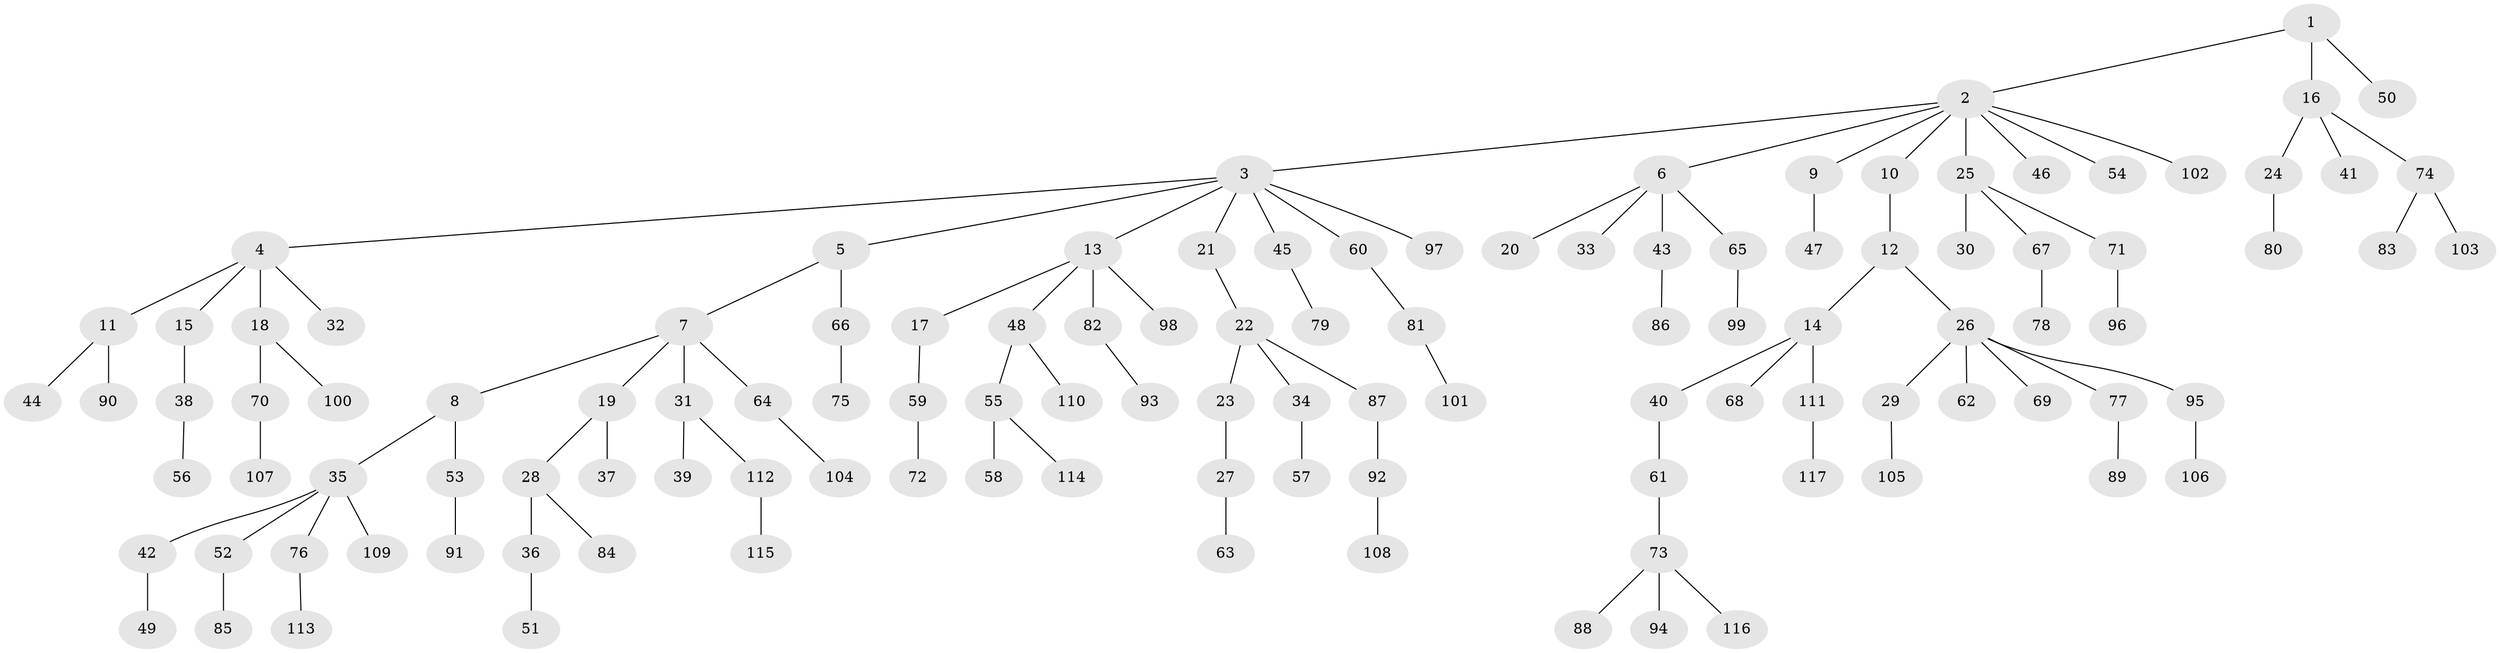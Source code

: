 // coarse degree distribution, {10: 0.0136986301369863, 8: 0.0136986301369863, 4: 0.0821917808219178, 3: 0.0821917808219178, 5: 0.0273972602739726, 1: 0.6027397260273972, 2: 0.1643835616438356, 6: 0.0136986301369863}
// Generated by graph-tools (version 1.1) at 2025/42/03/06/25 10:42:04]
// undirected, 117 vertices, 116 edges
graph export_dot {
graph [start="1"]
  node [color=gray90,style=filled];
  1;
  2;
  3;
  4;
  5;
  6;
  7;
  8;
  9;
  10;
  11;
  12;
  13;
  14;
  15;
  16;
  17;
  18;
  19;
  20;
  21;
  22;
  23;
  24;
  25;
  26;
  27;
  28;
  29;
  30;
  31;
  32;
  33;
  34;
  35;
  36;
  37;
  38;
  39;
  40;
  41;
  42;
  43;
  44;
  45;
  46;
  47;
  48;
  49;
  50;
  51;
  52;
  53;
  54;
  55;
  56;
  57;
  58;
  59;
  60;
  61;
  62;
  63;
  64;
  65;
  66;
  67;
  68;
  69;
  70;
  71;
  72;
  73;
  74;
  75;
  76;
  77;
  78;
  79;
  80;
  81;
  82;
  83;
  84;
  85;
  86;
  87;
  88;
  89;
  90;
  91;
  92;
  93;
  94;
  95;
  96;
  97;
  98;
  99;
  100;
  101;
  102;
  103;
  104;
  105;
  106;
  107;
  108;
  109;
  110;
  111;
  112;
  113;
  114;
  115;
  116;
  117;
  1 -- 2;
  1 -- 16;
  1 -- 50;
  2 -- 3;
  2 -- 6;
  2 -- 9;
  2 -- 10;
  2 -- 25;
  2 -- 46;
  2 -- 54;
  2 -- 102;
  3 -- 4;
  3 -- 5;
  3 -- 13;
  3 -- 21;
  3 -- 45;
  3 -- 60;
  3 -- 97;
  4 -- 11;
  4 -- 15;
  4 -- 18;
  4 -- 32;
  5 -- 7;
  5 -- 66;
  6 -- 20;
  6 -- 33;
  6 -- 43;
  6 -- 65;
  7 -- 8;
  7 -- 19;
  7 -- 31;
  7 -- 64;
  8 -- 35;
  8 -- 53;
  9 -- 47;
  10 -- 12;
  11 -- 44;
  11 -- 90;
  12 -- 14;
  12 -- 26;
  13 -- 17;
  13 -- 48;
  13 -- 82;
  13 -- 98;
  14 -- 40;
  14 -- 68;
  14 -- 111;
  15 -- 38;
  16 -- 24;
  16 -- 41;
  16 -- 74;
  17 -- 59;
  18 -- 70;
  18 -- 100;
  19 -- 28;
  19 -- 37;
  21 -- 22;
  22 -- 23;
  22 -- 34;
  22 -- 87;
  23 -- 27;
  24 -- 80;
  25 -- 30;
  25 -- 67;
  25 -- 71;
  26 -- 29;
  26 -- 62;
  26 -- 69;
  26 -- 77;
  26 -- 95;
  27 -- 63;
  28 -- 36;
  28 -- 84;
  29 -- 105;
  31 -- 39;
  31 -- 112;
  34 -- 57;
  35 -- 42;
  35 -- 52;
  35 -- 76;
  35 -- 109;
  36 -- 51;
  38 -- 56;
  40 -- 61;
  42 -- 49;
  43 -- 86;
  45 -- 79;
  48 -- 55;
  48 -- 110;
  52 -- 85;
  53 -- 91;
  55 -- 58;
  55 -- 114;
  59 -- 72;
  60 -- 81;
  61 -- 73;
  64 -- 104;
  65 -- 99;
  66 -- 75;
  67 -- 78;
  70 -- 107;
  71 -- 96;
  73 -- 88;
  73 -- 94;
  73 -- 116;
  74 -- 83;
  74 -- 103;
  76 -- 113;
  77 -- 89;
  81 -- 101;
  82 -- 93;
  87 -- 92;
  92 -- 108;
  95 -- 106;
  111 -- 117;
  112 -- 115;
}

